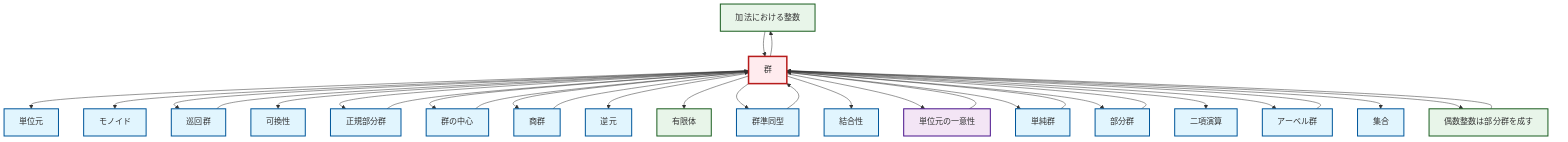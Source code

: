 graph TD
    classDef definition fill:#e1f5fe,stroke:#01579b,stroke-width:2px
    classDef theorem fill:#f3e5f5,stroke:#4a148c,stroke-width:2px
    classDef axiom fill:#fff3e0,stroke:#e65100,stroke-width:2px
    classDef example fill:#e8f5e9,stroke:#1b5e20,stroke-width:2px
    classDef current fill:#ffebee,stroke:#b71c1c,stroke-width:3px
    ex-integers-addition["加法における整数"]:::example
    thm-unique-identity["単位元の一意性"]:::theorem
    def-group["群"]:::definition
    def-binary-operation["二項演算"]:::definition
    def-monoid["モノイド"]:::definition
    def-center-of-group["群の中心"]:::definition
    def-set["集合"]:::definition
    def-abelian-group["アーベル群"]:::definition
    def-cyclic-group["巡回群"]:::definition
    def-associativity["結合性"]:::definition
    def-quotient-group["商群"]:::definition
    def-identity-element["単位元"]:::definition
    ex-finite-field["有限体"]:::example
    def-simple-group["単純群"]:::definition
    def-homomorphism["群準同型"]:::definition
    def-subgroup["部分群"]:::definition
    ex-even-integers-subgroup["偶数整数は部分群を成す"]:::example
    def-normal-subgroup["正規部分群"]:::definition
    def-inverse-element["逆元"]:::definition
    def-commutativity["可換性"]:::definition
    def-group --> def-identity-element
    def-subgroup --> def-group
    def-group --> def-monoid
    def-group --> def-cyclic-group
    thm-unique-identity --> def-group
    def-abelian-group --> def-group
    ex-integers-addition --> def-group
    def-group --> def-commutativity
    def-group --> def-normal-subgroup
    def-homomorphism --> def-group
    def-group --> def-center-of-group
    def-center-of-group --> def-group
    def-quotient-group --> def-group
    def-group --> def-quotient-group
    def-group --> def-inverse-element
    def-group --> ex-finite-field
    def-group --> def-homomorphism
    def-simple-group --> def-group
    def-group --> def-associativity
    def-group --> thm-unique-identity
    def-cyclic-group --> def-group
    ex-even-integers-subgroup --> def-group
    def-group --> ex-integers-addition
    def-group --> def-simple-group
    def-normal-subgroup --> def-group
    def-group --> def-subgroup
    def-group --> def-binary-operation
    def-group --> def-abelian-group
    def-group --> def-set
    def-group --> ex-even-integers-subgroup
    class def-group current